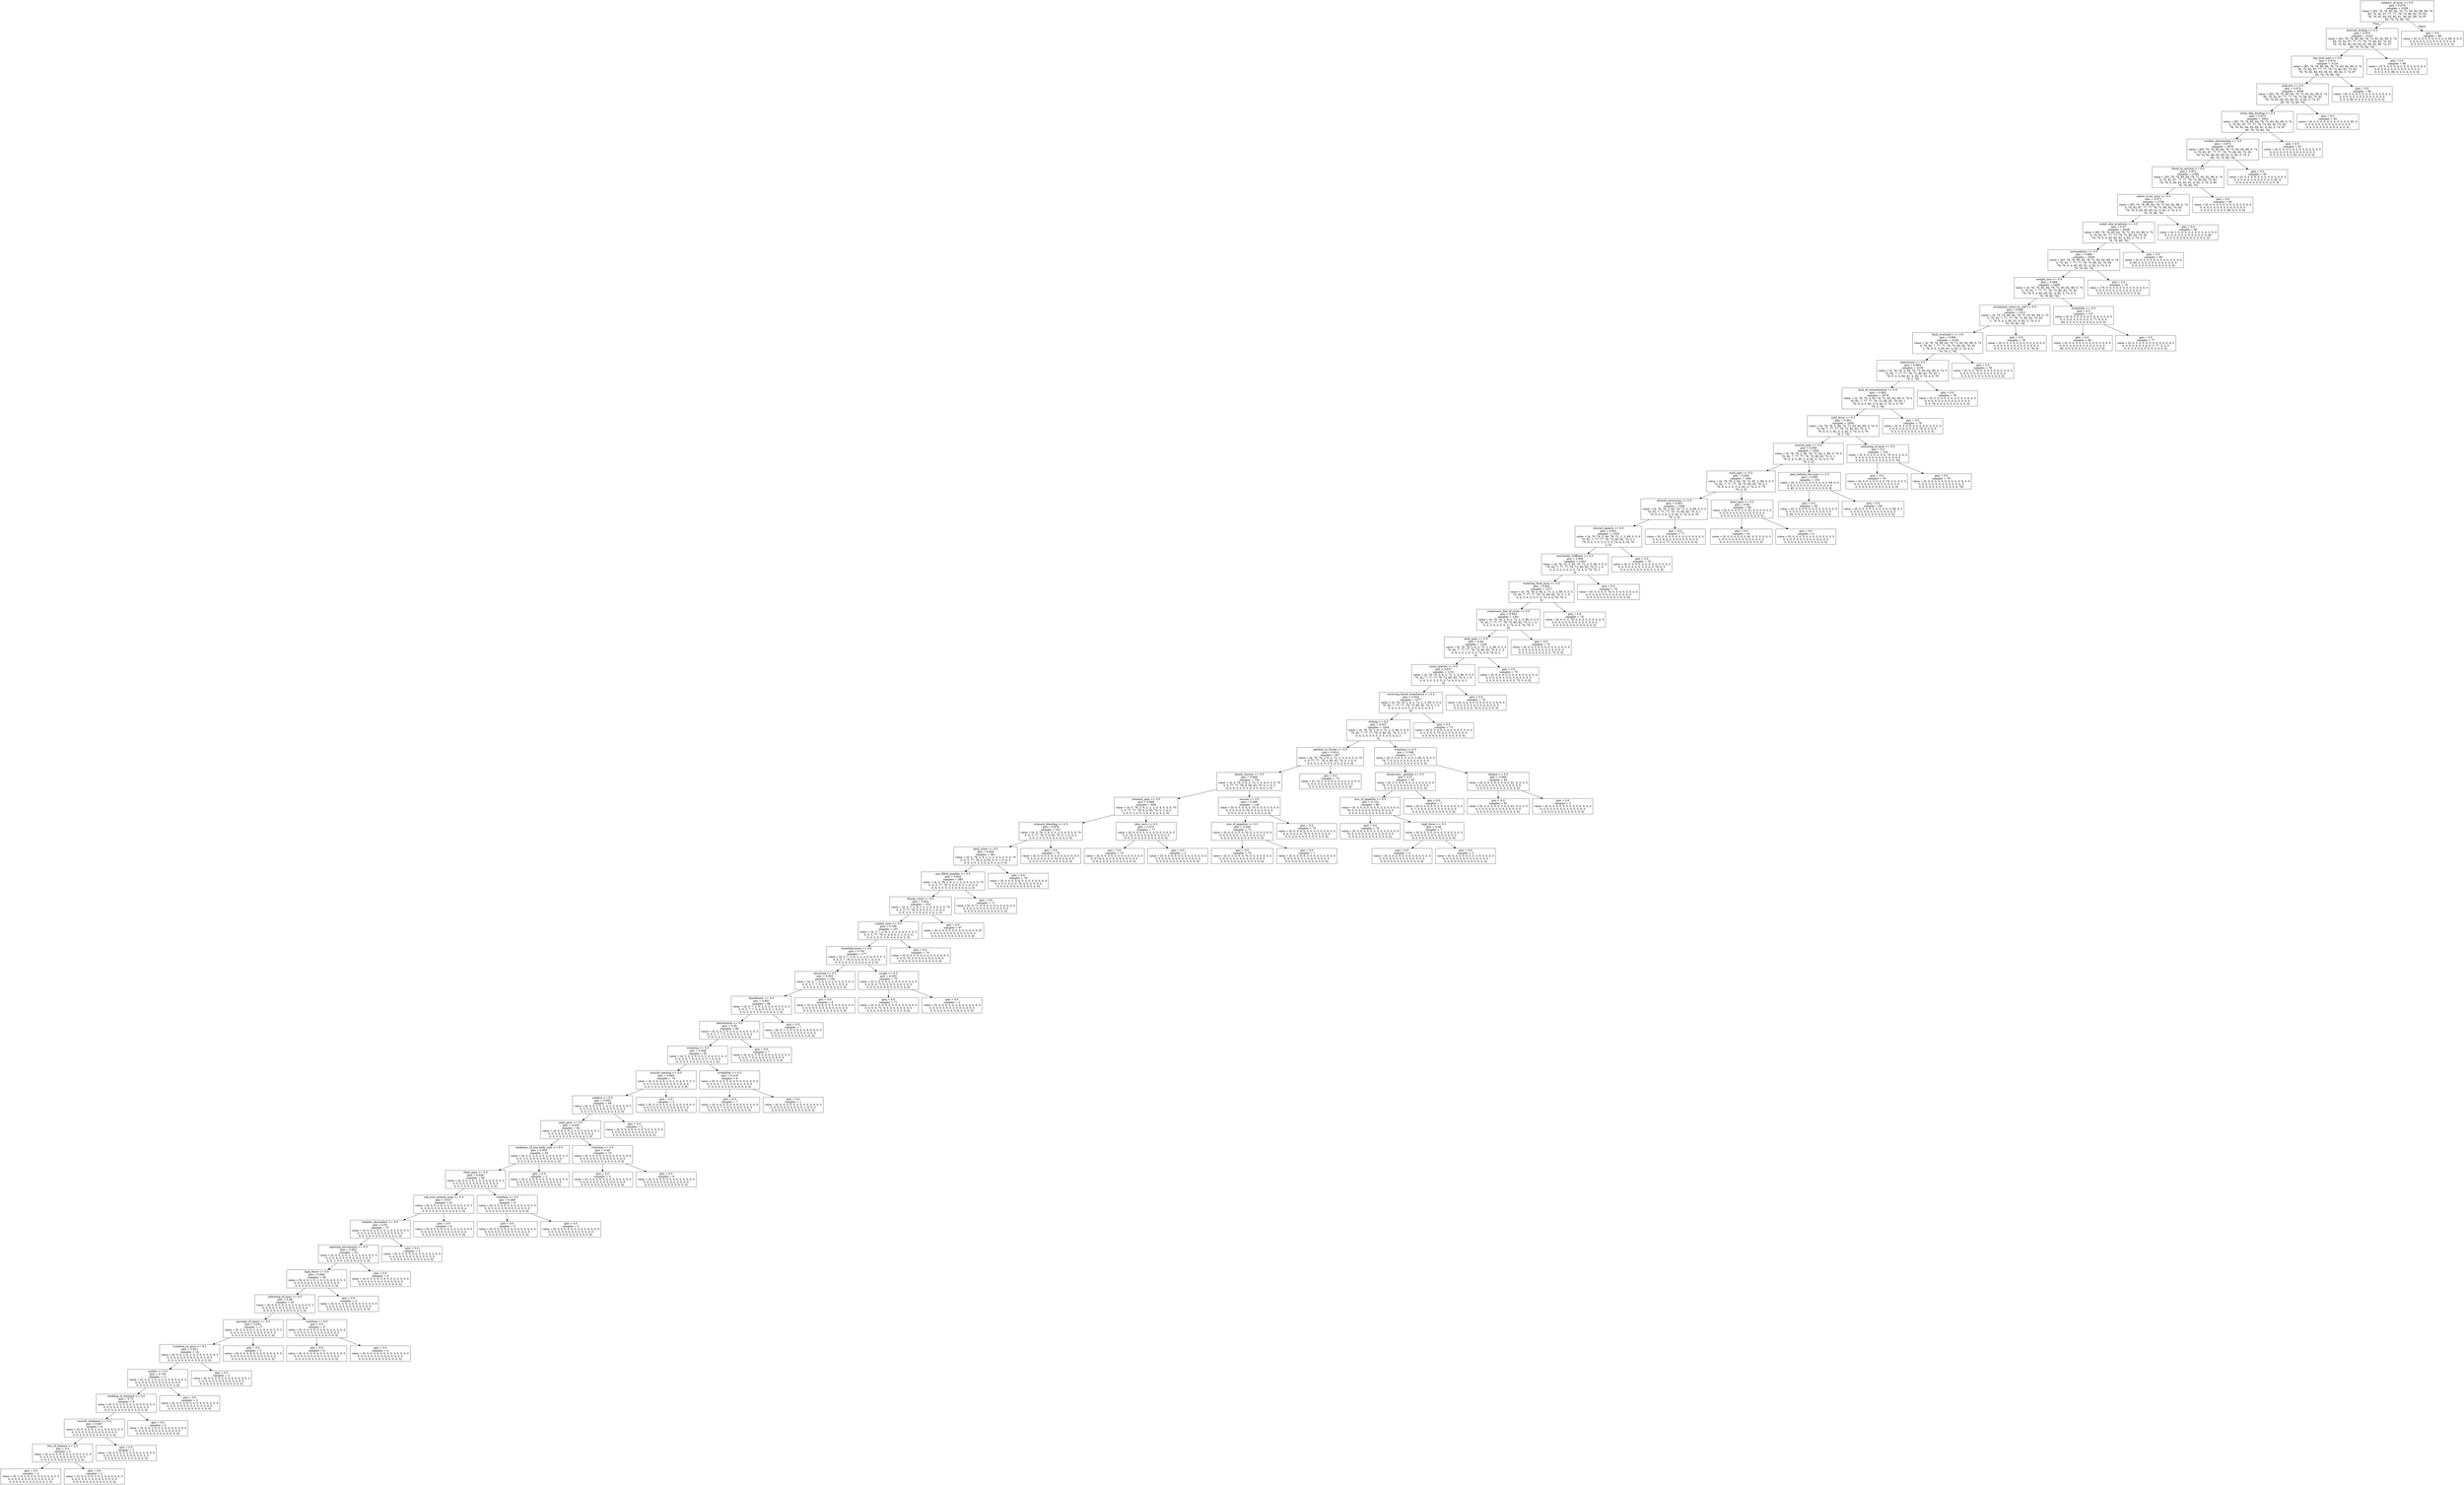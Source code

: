 digraph Tree {
node [shape=box] ;
0 [label="redness_of_eyes <= 0.5\ngini = 0.976\nsamples = 3296\nvalue = [83, 78, 78, 80, 84, 78, 72, 83, 82, 89, 86, 74\n85, 70, 82, 87, 77, 77, 78, 73, 80, 82, 70, 83\n78, 76, 82, 84, 83, 85, 81, 90, 82, 89, 74, 87\n80, 79, 79, 80, 76]"] ;
1 [label="internal_itching <= 0.5\ngini = 0.975\nsamples = 3210\nvalue = [83, 78, 78, 80, 84, 78, 72, 83, 82, 89, 0, 74\n85, 70, 82, 87, 77, 77, 78, 73, 80, 82, 70, 83\n78, 76, 82, 84, 83, 85, 81, 90, 82, 89, 74, 87\n80, 79, 79, 80, 76]"] ;
0 -> 1 [labeldistance=2.5, labelangle=45, headlabel="True"] ;
2 [label="hip_joint_pain <= 0.5\ngini = 0.974\nsamples = 3124\nvalue = [83, 78, 78, 80, 84, 78, 72, 83, 82, 89, 0, 74\n85, 70, 82, 87, 77, 77, 78, 73, 80, 82, 70, 83\n78, 76, 82, 84, 83, 85, 81, 90, 82, 3, 74, 87\n80, 79, 79, 80, 76]"] ;
1 -> 2 ;
3 [label="polyuria <= 0.5\ngini = 0.974\nsamples = 3038\nvalue = [83, 78, 78, 80, 84, 78, 72, 83, 82, 89, 0, 74\n85, 70, 82, 87, 77, 77, 78, 73, 80, 82, 70, 83\n78, 76, 82, 84, 83, 85, 81, 4, 82, 3, 74, 87\n80, 79, 79, 80, 76]"] ;
2 -> 3 ;
4 [label="silver_like_dusting <= 0.5\ngini = 0.973\nsamples = 2953\nvalue = [83, 78, 78, 80, 84, 78, 72, 83, 82, 89, 0, 74\n0, 70, 82, 87, 77, 77, 78, 73, 80, 82, 70, 83\n78, 76, 82, 84, 83, 85, 81, 4, 82, 3, 74, 87\n80, 79, 79, 80, 76]"] ;
3 -> 4 ;
5 [label="swollen_extremeties <= 0.5\ngini = 0.972\nsamples = 2870\nvalue = [83, 78, 78, 80, 84, 78, 72, 83, 82, 89, 0, 74\n0, 70, 82, 87, 77, 77, 78, 73, 80, 82, 70, 83\n78, 76, 82, 84, 83, 85, 81, 4, 82, 3, 74, 4\n80, 79, 79, 80, 76]"] ;
4 -> 5 ;
6 [label="blood_in_sputum <= 0.5\ngini = 0.972\nsamples = 2788\nvalue = [83, 78, 78, 80, 84, 78, 72, 83, 82, 89, 0, 74\n0, 70, 82, 87, 77, 77, 78, 73, 80, 82, 70, 83\n78, 76, 0, 84, 83, 85, 81, 4, 82, 3, 74, 4, 80\n79, 79, 80, 76]"] ;
5 -> 6 ;
7 [label="yellow_crust_ooze <= 0.5\ngini = 0.971\nsamples = 2708\nvalue = [83, 78, 78, 80, 84, 78, 72, 83, 82, 89, 0, 74\n0, 70, 82, 87, 77, 77, 78, 73, 80, 82, 70, 83\n78, 76, 0, 84, 83, 85, 81, 4, 82, 3, 74, 4, 0\n79, 79, 80, 76]"] ;
6 -> 7 ;
8 [label="nodal_skin_eruptions <= 0.5\ngini = 0.97\nsamples = 2628\nvalue = [83, 78, 78, 80, 84, 78, 72, 83, 82, 89, 0, 74\n0, 70, 82, 87, 77, 77, 78, 73, 80, 82, 70, 83\n78, 76, 0, 4, 83, 85, 81, 4, 82, 3, 74, 4, 0\n79, 79, 80, 76]"] ;
7 -> 8 ;
9 [label="unsteadiness <= 0.5\ngini = 0.969\nsamples = 2548\nvalue = [83, 78, 78, 80, 84, 78, 72, 83, 82, 89, 0, 74\n0, 70, 82, 7, 77, 77, 78, 73, 80, 82, 70, 83\n78, 76, 0, 4, 83, 85, 81, 4, 82, 3, 74, 4, 0\n79, 79, 80, 76]"] ;
8 -> 9 ;
10 [label="weight_loss <= 0.5\ngini = 0.968\nsamples = 2469\nvalue = [4, 78, 78, 80, 84, 78, 72, 83, 82, 89, 0, 74\n0, 70, 82, 7, 77, 77, 78, 73, 80, 82, 70, 83\n78, 76, 0, 4, 83, 85, 81, 4, 82, 3, 74, 4, 0\n79, 79, 80, 76]"] ;
9 -> 10 ;
11 [label="prominent_veins_on_calf <= 0.5\ngini = 0.966\nsamples = 2312\nvalue = [4, 78, 78, 80, 84, 78, 72, 83, 82, 89, 0, 74\n0, 70, 82, 7, 77, 77, 78, 73, 80, 82, 70, 83\n1, 76, 0, 4, 3, 85, 81, 4, 82, 3, 74, 4, 0\n79, 79, 80, 76]"] ;
10 -> 11 ;
12 [label="fluid_overload.1 <= 0.5\ngini = 0.965\nsamples = 2234\nvalue = [4, 78, 78, 80, 84, 78, 72, 83, 82, 89, 0, 74\n0, 70, 82, 7, 77, 77, 78, 73, 80, 82, 70, 83\n1, 76, 0, 4, 3, 85, 81, 4, 82, 3, 74, 4, 0\n79, 79, 2, 76]"] ;
11 -> 12 ;
13 [label="depression <= 0.5\ngini = 0.964\nsamples = 2156\nvalue = [4, 78, 78, 2, 84, 78, 72, 83, 82, 89, 0, 74, 0\n70, 82, 7, 77, 77, 78, 73, 80, 82, 70, 83, 1\n76, 0, 4, 3, 85, 81, 4, 82, 3, 74, 4, 0, 79\n79, 2, 76]"] ;
12 -> 13 ;
14 [label="lack_of_concentration <= 0.5\ngini = 0.963\nsamples = 2078\nvalue = [4, 78, 78, 2, 84, 78, 72, 83, 82, 89, 0, 74, 0\n70, 82, 7, 77, 77, 78, 73, 80, 82, 70, 83, 1\n76, 0, 4, 3, 85, 3, 4, 82, 3, 74, 4, 0, 79\n79, 2, 76]"] ;
13 -> 14 ;
15 [label="mild_fever <= 0.5\ngini = 0.961\nsamples = 2000\nvalue = [4, 78, 78, 2, 84, 78, 72, 83, 82, 89, 0, 74, 0\n70, 82, 7, 77, 77, 78, 73, 80, 82, 70, 5, 1\n76, 0, 4, 3, 85, 3, 4, 82, 3, 74, 4, 0, 79\n79, 2, 76]"] ;
14 -> 15 ;
16 [label="muscle_pain <= 0.5\ngini = 0.958\nsamples = 1845\nvalue = [4, 78, 78, 2, 84, 78, 72, 83, 3, 89, 0, 74, 0\n70, 82, 7, 77, 77, 78, 73, 80, 82, 70, 5, 1\n76, 0, 4, 3, 85, 3, 4, 82, 3, 74, 4, 0, 79\n79, 2, 0]"] ;
15 -> 16 ;
17 [label="neck_pain <= 0.5\ngini = 0.955\nsamples = 1691\nvalue = [4, 78, 78, 2, 84, 78, 72, 83, 3, 89, 0, 5, 0\n70, 82, 7, 77, 77, 78, 73, 80, 82, 70, 5, 1\n76, 0, 4, 3, 0, 3, 4, 82, 3, 74, 4, 0, 79\n79, 2, 0]"] ;
16 -> 17 ;
18 [label="altered_sensorium <= 0.5\ngini = 0.953\nsamples = 1606\nvalue = [4, 78, 78, 2, 84, 78, 72, 2, 3, 89, 0, 5, 0\n70, 82, 7, 77, 77, 78, 73, 80, 82, 70, 5, 1\n76, 0, 4, 3, 0, 3, 0, 82, 3, 74, 4, 0, 79\n79, 2, 0]"] ;
17 -> 18 ;
19 [label="slurred_speech <= 0.5\ngini = 0.951\nsamples = 1529\nvalue = [4, 78, 78, 2, 84, 78, 72, 2, 3, 89, 0, 5, 0\n70, 82, 7, 77, 77, 78, 73, 80, 82, 70, 5, 1\n76, 0, 4, 3, 0, 3, 0, 5, 3, 74, 4, 0, 79, 79\n2, 0]"] ;
18 -> 19 ;
20 [label="movement_stiffness <= 0.5\ngini = 0.948\nsamples = 1453\nvalue = [4, 78, 78, 2, 84, 78, 72, 2, 3, 89, 0, 5, 0\n70, 82, 7, 77, 77, 78, 73, 80, 82, 70, 5, 1, 0\n0, 4, 3, 0, 3, 0, 5, 3, 74, 4, 0, 79, 79, 2\n0]"] ;
19 -> 20 ;
21 [label="watering_from_eyes <= 0.5\ngini = 0.945\nsamples = 1377\nvalue = [4, 78, 78, 2, 84, 2, 72, 2, 3, 89, 0, 5, 0\n70, 82, 7, 77, 77, 78, 73, 80, 82, 70, 5, 1, 0\n0, 4, 3, 0, 3, 0, 5, 3, 74, 4, 0, 79, 79, 2\n0]"] ;
20 -> 21 ;
22 [label="continuous_feel_of_urine <= 0.5\ngini = 0.943\nsamples = 1301\nvalue = [4, 78, 78, 2, 8, 2, 72, 2, 3, 89, 0, 5, 0\n70, 82, 7, 77, 77, 78, 73, 80, 82, 70, 5, 1, 0\n0, 4, 3, 0, 3, 0, 5, 3, 74, 4, 0, 79, 79, 2\n0]"] ;
21 -> 22 ;
23 [label="belly_pain <= 0.5\ngini = 0.94\nsamples = 1226\nvalue = [4, 78, 78, 2, 8, 2, 72, 2, 3, 89, 0, 5, 0\n70, 82, 7, 77, 77, 78, 73, 80, 82, 70, 5, 1, 0\n0, 4, 3, 0, 3, 0, 5, 3, 74, 4, 0, 79, 4, 2\n0]"] ;
22 -> 23 ;
24 [label="rusty_sputum <= 0.5\ngini = 0.937\nsamples = 1151\nvalue = [4, 78, 78, 2, 8, 2, 72, 2, 3, 89, 0, 5, 0\n70, 82, 7, 77, 77, 78, 73, 80, 82, 70, 5, 1, 0\n0, 4, 3, 0, 3, 0, 5, 3, 74, 4, 0, 4, 4, 2\n0]"] ;
23 -> 24 ;
25 [label="receiving_blood_transfusion <= 0.5\ngini = 0.932\nsamples = 1077\nvalue = [4, 78, 78, 2, 8, 2, 72, 2, 3, 89, 0, 5, 0\n70, 82, 7, 77, 77, 78, 73, 80, 82, 70, 5, 1, 0\n0, 4, 3, 0, 3, 0, 5, 3, 0, 4, 0, 4, 4, 2\n0]"] ;
24 -> 25 ;
26 [label="itching <= 0.5\ngini = 0.927\nsamples = 1004\nvalue = [4, 78, 78, 2, 8, 2, 72, 2, 3, 89, 0, 5, 0\n70, 82, 7, 77, 77, 78, 0, 80, 82, 70, 5, 1, 0\n0, 4, 3, 0, 3, 0, 5, 3, 0, 4, 0, 4, 4, 2\n0]"] ;
25 -> 26 ;
27 [label="patches_in_throat <= 0.5\ngini = 0.914\nsamples = 827\nvalue = [4, 78, 78, 2, 8, 2, 72, 2, 0, 4, 0, 5, 0, 70\n3, 0, 77, 77, 78, 0, 80, 82, 70, 5, 1, 0, 0\n4, 0, 0, 3, 0, 5, 3, 0, 4, 0, 4, 4, 2, 0]"] ;
26 -> 27 ;
28 [label="family_history <= 0.5\ngini = 0.908\nsamples = 754\nvalue = [4, 5, 78, 2, 8, 2, 72, 2, 0, 4, 0, 5, 0, 70\n3, 0, 77, 77, 78, 0, 80, 82, 70, 5, 1, 0, 0\n4, 0, 0, 3, 0, 5, 3, 0, 4, 0, 4, 4, 2, 0]"] ;
27 -> 28 ;
29 [label="stomach_pain <= 0.5\ngini = 0.889\nsamples = 608\nvalue = [4, 5, 78, 2, 8, 2, 2, 2, 0, 4, 0, 5, 0, 70\n3, 0, 77, 77, 78, 0, 4, 82, 70, 5, 1, 0, 0\n4, 0, 0, 3, 0, 5, 3, 0, 4, 0, 4, 4, 2, 0]"] ;
28 -> 29 ;
30 [label="stomach_bleeding <= 0.5\ngini = 0.876\nsamples = 531\nvalue = [4, 5, 78, 2, 8, 2, 2, 2, 0, 4, 0, 5, 0, 70\n0, 0, 3, 77, 78, 0, 4, 82, 70, 5, 1, 0, 0, 4\n0, 0, 3, 0, 5, 3, 0, 4, 0, 4, 4, 2, 0]"] ;
29 -> 30 ;
31 [label="dark_urine <= 0.5\ngini = 0.859\nsamples = 461\nvalue = [4, 5, 78, 2, 8, 2, 2, 2, 0, 4, 0, 5, 0, 70\n0, 0, 3, 77, 78, 0, 4, 82, 0, 5, 1, 0, 0, 4\n0, 0, 3, 0, 5, 3, 0, 4, 0, 4, 4, 2, 0]"] ;
30 -> 31 ;
32 [label="pus_filled_pimples <= 0.5\ngini = 0.842\nsamples = 385\nvalue = [4, 5, 78, 2, 8, 2, 2, 2, 0, 4, 0, 5, 0, 70\n0, 0, 3, 77, 78, 0, 4, 6, 0, 5, 1, 0, 0, 4\n0, 0, 3, 0, 5, 3, 0, 4, 0, 4, 4, 2, 0]"] ;
31 -> 32 ;
33 [label="bloody_stool <= 0.5\ngini = 0.824\nsamples = 314\nvalue = [4, 5, 7, 2, 8, 2, 2, 2, 0, 4, 0, 5, 0, 70\n0, 0, 3, 77, 78, 0, 4, 6, 0, 5, 1, 0, 0, 4\n0, 0, 3, 0, 5, 3, 0, 4, 0, 4, 4, 2, 0]"] ;
32 -> 33 ;
34 [label="sunken_eyes <= 0.5\ngini = 0.796\nsamples = 247\nvalue = [4, 5, 7, 2, 8, 2, 2, 2, 0, 4, 0, 5, 0, 3\n0, 0, 3, 77, 78, 0, 4, 6, 0, 5, 1, 0, 0, 4\n0, 0, 3, 0, 5, 3, 0, 4, 0, 4, 4, 2, 0]"] ;
33 -> 34 ;
35 [label="breathlessness <= 0.5\ngini = 0.791\nsamples = 177\nvalue = [4, 5, 7, 2, 8, 2, 2, 2, 0, 4, 0, 5, 0, 3\n0, 0, 3, 7, 78, 0, 4, 6, 0, 5, 1, 0, 0, 4\n0, 0, 3, 0, 5, 3, 0, 4, 0, 4, 4, 2, 0]"] ;
34 -> 35 ;
36 [label="shivering <= 0.5\ngini = 0.953\nsamples = 104\nvalue = [4, 5, 7, 2, 8, 2, 0, 2, 0, 4, 0, 5, 0, 3\n0, 0, 3, 7, 7, 0, 4, 6, 0, 5, 1, 0, 0, 4\n0, 0, 3, 0, 5, 3, 0, 4, 0, 4, 4, 2, 0]"] ;
35 -> 36 ;
37 [label="blackheads <= 0.5\ngini = 0.951\nsamples = 96\nvalue = [4, 5, 7, 2, 0, 2, 0, 2, 0, 4, 0, 5, 0, 3\n0, 0, 3, 7, 7, 0, 4, 6, 0, 5, 1, 0, 0, 4\n0, 0, 3, 0, 5, 3, 0, 4, 0, 4, 4, 2, 0]"] ;
36 -> 37 ;
38 [label="dehydration <= 0.5\ngini = 0.95\nsamples = 89\nvalue = [4, 5, 0, 2, 0, 2, 0, 2, 0, 4, 0, 5, 0, 3\n0, 0, 3, 7, 7, 0, 4, 6, 0, 5, 1, 0, 0, 4\n0, 0, 3, 0, 5, 3, 0, 4, 0, 4, 4, 2, 0]"] ;
37 -> 38 ;
39 [label="sweating <= 0.5\ngini = 0.948\nsamples = 82\nvalue = [4, 5, 0, 2, 0, 2, 0, 2, 0, 4, 0, 5, 0, 3\n0, 0, 3, 0, 7, 0, 4, 6, 0, 5, 1, 0, 0, 4\n0, 0, 3, 0, 5, 3, 0, 4, 0, 4, 4, 2, 0]"] ;
38 -> 39 ;
40 [label="muscle_wasting <= 0.5\ngini = 0.945\nsamples = 74\nvalue = [4, 5, 0, 2, 0, 2, 0, 2, 0, 4, 0, 5, 0, 3\n0, 0, 3, 0, 0, 0, 4, 6, 0, 5, 0, 0, 0, 4\n0, 0, 3, 0, 5, 3, 0, 4, 0, 4, 4, 2, 0]"] ;
39 -> 40 ;
41 [label="malaise <= 0.5\ngini = 0.942\nsamples = 69\nvalue = [4, 0, 0, 2, 0, 2, 0, 2, 0, 4, 0, 5, 0, 3\n0, 0, 3, 0, 0, 0, 4, 6, 0, 5, 0, 0, 0, 4\n0, 0, 3, 0, 5, 3, 0, 4, 0, 4, 4, 2, 0]"] ;
40 -> 41 ;
42 [label="joint_pain <= 0.5\ngini = 0.939\nsamples = 64\nvalue = [4, 0, 0, 2, 0, 2, 0, 2, 0, 4, 0, 0, 0, 3\n0, 0, 3, 0, 0, 0, 4, 6, 0, 5, 0, 0, 0, 4\n0, 0, 3, 0, 5, 3, 0, 4, 0, 4, 4, 2, 0]"] ;
41 -> 42 ;
43 [label="weakness_of_one_body_side <= 0.5\ngini = 0.932\nsamples = 54\nvalue = [4, 0, 0, 2, 0, 2, 0, 2, 0, 4, 0, 0, 0, 3\n0, 0, 3, 0, 0, 0, 4, 0, 0, 5, 0, 0, 0, 4\n0, 0, 3, 0, 5, 3, 0, 0, 0, 4, 4, 2, 0]"] ;
42 -> 43 ;
44 [label="chest_pain <= 0.5\ngini = 0.928\nsamples = 49\nvalue = [4, 0, 0, 2, 0, 2, 0, 2, 0, 4, 0, 0, 0, 3\n0, 0, 3, 0, 0, 0, 4, 0, 0, 5, 0, 0, 0, 4\n0, 0, 3, 0, 0, 3, 0, 0, 0, 4, 4, 2, 0]"] ;
43 -> 44 ;
45 [label="red_sore_around_nose <= 0.5\ngini = 0.917\nsamples = 41\nvalue = [4, 0, 0, 2, 0, 2, 0, 2, 0, 4, 0, 0, 0, 3\n0, 0, 0, 0, 0, 0, 4, 0, 0, 0, 0, 0, 0, 4\n0, 0, 3, 0, 0, 3, 0, 0, 0, 4, 4, 2, 0]"] ;
44 -> 45 ;
46 [label="bladder_discomfort <= 0.5\ngini = 0.91\nsamples = 37\nvalue = [4, 0, 0, 2, 0, 2, 0, 2, 0, 4, 0, 0, 0, 3\n0, 0, 0, 0, 0, 0, 4, 0, 0, 0, 0, 0, 0, 0\n0, 0, 3, 0, 0, 3, 0, 0, 0, 4, 4, 2, 0]"] ;
45 -> 46 ;
47 [label="spinning_movements <= 0.5\ngini = 0.902\nsamples = 33\nvalue = [4, 0, 0, 2, 0, 2, 0, 2, 0, 4, 0, 0, 0, 3\n0, 0, 0, 0, 0, 0, 4, 0, 0, 0, 0, 0, 0, 0\n0, 0, 3, 0, 0, 3, 0, 0, 0, 4, 0, 2, 0]"] ;
46 -> 47 ;
48 [label="high_fever <= 0.5\ngini = 0.892\nsamples = 29\nvalue = [0, 0, 0, 2, 0, 2, 0, 2, 0, 4, 0, 0, 0, 3\n0, 0, 0, 0, 0, 0, 4, 0, 0, 0, 0, 0, 0, 0\n0, 0, 3, 0, 0, 3, 0, 0, 0, 4, 0, 2, 0]"] ;
47 -> 48 ;
49 [label="yellowing_of_eyes <= 0.5\ngini = 0.88\nsamples = 25\nvalue = [0, 0, 0, 2, 0, 2, 0, 2, 0, 4, 0, 0, 0, 3\n0, 0, 0, 0, 0, 0, 4, 0, 0, 0, 0, 0, 0, 0\n0, 0, 3, 0, 0, 3, 0, 0, 0, 0, 0, 2, 0]"] ;
48 -> 49 ;
50 [label="passage_of_gases <= 0.5\ngini = 0.851\nsamples = 17\nvalue = [0, 0, 0, 2, 0, 2, 0, 2, 0, 0, 0, 0, 0, 3\n0, 0, 0, 0, 0, 0, 0, 0, 0, 0, 0, 0, 0, 0\n0, 0, 3, 0, 0, 3, 0, 0, 0, 0, 0, 2, 0]"] ;
49 -> 50 ;
51 [label="irritation_in_anus <= 0.5\ngini = 0.827\nsamples = 14\nvalue = [0, 0, 0, 2, 0, 2, 0, 2, 0, 0, 0, 0, 0, 3\n0, 0, 0, 0, 0, 0, 0, 0, 0, 0, 0, 0, 0, 0\n0, 0, 3, 0, 0, 0, 0, 0, 0, 0, 0, 2, 0]"] ;
50 -> 51 ;
52 [label="acidity <= 0.5\ngini = 0.793\nsamples = 11\nvalue = [0, 0, 0, 2, 0, 2, 0, 2, 0, 0, 0, 0, 0, 0\n0, 0, 0, 0, 0, 0, 0, 0, 0, 0, 0, 0, 0, 0\n0, 0, 3, 0, 0, 0, 0, 0, 0, 0, 0, 2, 0]"] ;
51 -> 52 ;
53 [label="swelling_of_stomach <= 0.5\ngini = 0.75\nsamples = 8\nvalue = [0, 0, 0, 2, 0, 2, 0, 2, 0, 0, 0, 0, 0, 0\n0, 0, 0, 0, 0, 0, 0, 0, 0, 0, 0, 0, 0, 0\n0, 0, 0, 0, 0, 0, 0, 0, 0, 0, 0, 2, 0]"] ;
52 -> 53 ;
54 [label="muscle_weakness <= 0.5\ngini = 0.667\nsamples = 6\nvalue = [0, 0, 0, 0, 0, 2, 0, 2, 0, 0, 0, 0, 0, 0\n0, 0, 0, 0, 0, 0, 0, 0, 0, 0, 0, 0, 0, 0\n0, 0, 0, 0, 0, 0, 0, 0, 0, 0, 0, 2, 0]"] ;
53 -> 54 ;
55 [label="loss_of_balance <= 0.5\ngini = 0.5\nsamples = 4\nvalue = [0, 0, 0, 0, 0, 0, 0, 2, 0, 0, 0, 0, 0, 0\n0, 0, 0, 0, 0, 0, 0, 0, 0, 0, 0, 0, 0, 0\n0, 0, 0, 0, 0, 0, 0, 0, 0, 0, 0, 2, 0]"] ;
54 -> 55 ;
56 [label="gini = 0.0\nsamples = 2\nvalue = [0, 0, 0, 0, 0, 0, 0, 0, 0, 0, 0, 0, 0, 0\n0, 0, 0, 0, 0, 0, 0, 0, 0, 0, 0, 0, 0, 0\n0, 0, 0, 0, 0, 0, 0, 0, 0, 0, 0, 2, 0]"] ;
55 -> 56 ;
57 [label="gini = 0.0\nsamples = 2\nvalue = [0, 0, 0, 0, 0, 0, 0, 2, 0, 0, 0, 0, 0, 0\n0, 0, 0, 0, 0, 0, 0, 0, 0, 0, 0, 0, 0, 0\n0, 0, 0, 0, 0, 0, 0, 0, 0, 0, 0, 0, 0]"] ;
55 -> 57 ;
58 [label="gini = 0.0\nsamples = 2\nvalue = [0, 0, 0, 0, 0, 2, 0, 0, 0, 0, 0, 0, 0, 0\n0, 0, 0, 0, 0, 0, 0, 0, 0, 0, 0, 0, 0, 0\n0, 0, 0, 0, 0, 0, 0, 0, 0, 0, 0, 0, 0]"] ;
54 -> 58 ;
59 [label="gini = 0.0\nsamples = 2\nvalue = [0, 0, 0, 2, 0, 0, 0, 0, 0, 0, 0, 0, 0, 0\n0, 0, 0, 0, 0, 0, 0, 0, 0, 0, 0, 0, 0, 0\n0, 0, 0, 0, 0, 0, 0, 0, 0, 0, 0, 0, 0]"] ;
53 -> 59 ;
60 [label="gini = 0.0\nsamples = 3\nvalue = [0, 0, 0, 0, 0, 0, 0, 0, 0, 0, 0, 0, 0, 0\n0, 0, 0, 0, 0, 0, 0, 0, 0, 0, 0, 0, 0, 0\n0, 0, 3, 0, 0, 0, 0, 0, 0, 0, 0, 0, 0]"] ;
52 -> 60 ;
61 [label="gini = 0.0\nsamples = 3\nvalue = [0, 0, 0, 0, 0, 0, 0, 0, 0, 0, 0, 0, 0, 3\n0, 0, 0, 0, 0, 0, 0, 0, 0, 0, 0, 0, 0, 0\n0, 0, 0, 0, 0, 0, 0, 0, 0, 0, 0, 0, 0]"] ;
51 -> 61 ;
62 [label="gini = 0.0\nsamples = 3\nvalue = [0, 0, 0, 0, 0, 0, 0, 0, 0, 0, 0, 0, 0, 0\n0, 0, 0, 0, 0, 0, 0, 0, 0, 0, 0, 0, 0, 0\n0, 0, 0, 0, 0, 3, 0, 0, 0, 0, 0, 0, 0]"] ;
50 -> 62 ;
63 [label="vomiting <= 0.5\ngini = 0.5\nsamples = 8\nvalue = [0, 0, 0, 0, 0, 0, 0, 0, 0, 4, 0, 0, 0, 0\n0, 0, 0, 0, 0, 0, 4, 0, 0, 0, 0, 0, 0, 0\n0, 0, 0, 0, 0, 0, 0, 0, 0, 0, 0, 0, 0]"] ;
49 -> 63 ;
64 [label="gini = 0.0\nsamples = 4\nvalue = [0, 0, 0, 0, 0, 0, 0, 0, 0, 0, 0, 0, 0, 0\n0, 0, 0, 0, 0, 0, 4, 0, 0, 0, 0, 0, 0, 0\n0, 0, 0, 0, 0, 0, 0, 0, 0, 0, 0, 0, 0]"] ;
63 -> 64 ;
65 [label="gini = 0.0\nsamples = 4\nvalue = [0, 0, 0, 0, 0, 0, 0, 0, 0, 4, 0, 0, 0, 0\n0, 0, 0, 0, 0, 0, 0, 0, 0, 0, 0, 0, 0, 0\n0, 0, 0, 0, 0, 0, 0, 0, 0, 0, 0, 0, 0]"] ;
63 -> 65 ;
66 [label="gini = 0.0\nsamples = 4\nvalue = [0, 0, 0, 0, 0, 0, 0, 0, 0, 0, 0, 0, 0, 0\n0, 0, 0, 0, 0, 0, 0, 0, 0, 0, 0, 0, 0, 0\n0, 0, 0, 0, 0, 0, 0, 0, 0, 4, 0, 0, 0]"] ;
48 -> 66 ;
67 [label="gini = 0.0\nsamples = 4\nvalue = [4, 0, 0, 0, 0, 0, 0, 0, 0, 0, 0, 0, 0, 0\n0, 0, 0, 0, 0, 0, 0, 0, 0, 0, 0, 0, 0, 0\n0, 0, 0, 0, 0, 0, 0, 0, 0, 0, 0, 0, 0]"] ;
47 -> 67 ;
68 [label="gini = 0.0\nsamples = 4\nvalue = [0, 0, 0, 0, 0, 0, 0, 0, 0, 0, 0, 0, 0, 0\n0, 0, 0, 0, 0, 0, 0, 0, 0, 0, 0, 0, 0, 0\n0, 0, 0, 0, 0, 0, 0, 0, 0, 0, 4, 0, 0]"] ;
46 -> 68 ;
69 [label="gini = 0.0\nsamples = 4\nvalue = [0, 0, 0, 0, 0, 0, 0, 0, 0, 0, 0, 0, 0, 0\n0, 0, 0, 0, 0, 0, 0, 0, 0, 0, 0, 0, 0, 4\n0, 0, 0, 0, 0, 0, 0, 0, 0, 0, 0, 0, 0]"] ;
45 -> 69 ;
70 [label="vomiting <= 0.5\ngini = 0.469\nsamples = 8\nvalue = [0, 0, 0, 0, 0, 0, 0, 0, 0, 0, 0, 0, 0, 0\n0, 0, 3, 0, 0, 0, 0, 0, 0, 5, 0, 0, 0, 0\n0, 0, 0, 0, 0, 0, 0, 0, 0, 0, 0, 0, 0]"] ;
44 -> 70 ;
71 [label="gini = 0.0\nsamples = 5\nvalue = [0, 0, 0, 0, 0, 0, 0, 0, 0, 0, 0, 0, 0, 0\n0, 0, 0, 0, 0, 0, 0, 0, 0, 5, 0, 0, 0, 0\n0, 0, 0, 0, 0, 0, 0, 0, 0, 0, 0, 0, 0]"] ;
70 -> 71 ;
72 [label="gini = 0.0\nsamples = 3\nvalue = [0, 0, 0, 0, 0, 0, 0, 0, 0, 0, 0, 0, 0, 0\n0, 0, 3, 0, 0, 0, 0, 0, 0, 0, 0, 0, 0, 0\n0, 0, 0, 0, 0, 0, 0, 0, 0, 0, 0, 0, 0]"] ;
70 -> 72 ;
73 [label="gini = 0.0\nsamples = 5\nvalue = [0, 0, 0, 0, 0, 0, 0, 0, 0, 0, 0, 0, 0, 0\n0, 0, 0, 0, 0, 0, 0, 0, 0, 0, 0, 0, 0, 0\n0, 0, 0, 0, 5, 0, 0, 0, 0, 0, 0, 0, 0]"] ;
43 -> 73 ;
74 [label="vomiting <= 0.5\ngini = 0.48\nsamples = 10\nvalue = [0, 0, 0, 0, 0, 0, 0, 0, 0, 0, 0, 0, 0, 0\n0, 0, 0, 0, 0, 0, 0, 6, 0, 0, 0, 0, 0, 0\n0, 0, 0, 0, 0, 0, 0, 4, 0, 0, 0, 0, 0]"] ;
42 -> 74 ;
75 [label="gini = 0.0\nsamples = 4\nvalue = [0, 0, 0, 0, 0, 0, 0, 0, 0, 0, 0, 0, 0, 0\n0, 0, 0, 0, 0, 0, 0, 0, 0, 0, 0, 0, 0, 0\n0, 0, 0, 0, 0, 0, 0, 4, 0, 0, 0, 0, 0]"] ;
74 -> 75 ;
76 [label="gini = 0.0\nsamples = 6\nvalue = [0, 0, 0, 0, 0, 0, 0, 0, 0, 0, 0, 0, 0, 0\n0, 0, 0, 0, 0, 0, 0, 6, 0, 0, 0, 0, 0, 0\n0, 0, 0, 0, 0, 0, 0, 0, 0, 0, 0, 0, 0]"] ;
74 -> 76 ;
77 [label="gini = 0.0\nsamples = 5\nvalue = [0, 0, 0, 0, 0, 0, 0, 0, 0, 0, 0, 5, 0, 0\n0, 0, 0, 0, 0, 0, 0, 0, 0, 0, 0, 0, 0, 0\n0, 0, 0, 0, 0, 0, 0, 0, 0, 0, 0, 0, 0]"] ;
41 -> 77 ;
78 [label="gini = 0.0\nsamples = 5\nvalue = [0, 5, 0, 0, 0, 0, 0, 0, 0, 0, 0, 0, 0, 0\n0, 0, 0, 0, 0, 0, 0, 0, 0, 0, 0, 0, 0, 0\n0, 0, 0, 0, 0, 0, 0, 0, 0, 0, 0, 0, 0]"] ;
40 -> 78 ;
79 [label="irritability <= 0.5\ngini = 0.219\nsamples = 8\nvalue = [0, 0, 0, 0, 0, 0, 0, 0, 0, 0, 0, 0, 0, 0\n0, 0, 0, 0, 7, 0, 0, 0, 0, 0, 1, 0, 0, 0\n0, 0, 0, 0, 0, 0, 0, 0, 0, 0, 0, 0, 0]"] ;
39 -> 79 ;
80 [label="gini = 0.0\nsamples = 7\nvalue = [0, 0, 0, 0, 0, 0, 0, 0, 0, 0, 0, 0, 0, 0\n0, 0, 0, 0, 7, 0, 0, 0, 0, 0, 0, 0, 0, 0\n0, 0, 0, 0, 0, 0, 0, 0, 0, 0, 0, 0, 0]"] ;
79 -> 80 ;
81 [label="gini = 0.0\nsamples = 1\nvalue = [0, 0, 0, 0, 0, 0, 0, 0, 0, 0, 0, 0, 0, 0\n0, 0, 0, 0, 0, 0, 0, 0, 0, 0, 1, 0, 0, 0\n0, 0, 0, 0, 0, 0, 0, 0, 0, 0, 0, 0, 0]"] ;
79 -> 81 ;
82 [label="gini = 0.0\nsamples = 7\nvalue = [0, 0, 0, 0, 0, 0, 0, 0, 0, 0, 0, 0, 0, 0\n0, 0, 0, 7, 0, 0, 0, 0, 0, 0, 0, 0, 0, 0\n0, 0, 0, 0, 0, 0, 0, 0, 0, 0, 0, 0, 0]"] ;
38 -> 82 ;
83 [label="gini = 0.0\nsamples = 7\nvalue = [0, 0, 7, 0, 0, 0, 0, 0, 0, 0, 0, 0, 0, 0\n0, 0, 0, 0, 0, 0, 0, 0, 0, 0, 0, 0, 0, 0\n0, 0, 0, 0, 0, 0, 0, 0, 0, 0, 0, 0, 0]"] ;
37 -> 83 ;
84 [label="gini = 0.0\nsamples = 8\nvalue = [0, 0, 0, 0, 8, 0, 0, 0, 0, 0, 0, 0, 0, 0\n0, 0, 0, 0, 0, 0, 0, 0, 0, 0, 0, 0, 0, 0\n0, 0, 0, 0, 0, 0, 0, 0, 0, 0, 0, 0, 0]"] ;
36 -> 84 ;
85 [label="cough <= 0.5\ngini = 0.053\nsamples = 73\nvalue = [0, 0, 0, 0, 0, 0, 2, 0, 0, 0, 0, 0, 0, 0\n0, 0, 0, 0, 71, 0, 0, 0, 0, 0, 0, 0, 0, 0\n0, 0, 0, 0, 0, 0, 0, 0, 0, 0, 0, 0, 0]"] ;
35 -> 85 ;
86 [label="gini = 0.0\nsamples = 71\nvalue = [0, 0, 0, 0, 0, 0, 0, 0, 0, 0, 0, 0, 0, 0\n0, 0, 0, 0, 71, 0, 0, 0, 0, 0, 0, 0, 0, 0\n0, 0, 0, 0, 0, 0, 0, 0, 0, 0, 0, 0, 0]"] ;
85 -> 86 ;
87 [label="gini = 0.0\nsamples = 2\nvalue = [0, 0, 0, 0, 0, 0, 2, 0, 0, 0, 0, 0, 0, 0\n0, 0, 0, 0, 0, 0, 0, 0, 0, 0, 0, 0, 0, 0\n0, 0, 0, 0, 0, 0, 0, 0, 0, 0, 0, 0, 0]"] ;
85 -> 87 ;
88 [label="gini = 0.0\nsamples = 70\nvalue = [0, 0, 0, 0, 0, 0, 0, 0, 0, 0, 0, 0, 0, 0\n0, 0, 0, 70, 0, 0, 0, 0, 0, 0, 0, 0, 0, 0\n0, 0, 0, 0, 0, 0, 0, 0, 0, 0, 0, 0, 0]"] ;
34 -> 88 ;
89 [label="gini = 0.0\nsamples = 67\nvalue = [0, 0, 0, 0, 0, 0, 0, 0, 0, 0, 0, 0, 0, 67\n0, 0, 0, 0, 0, 0, 0, 0, 0, 0, 0, 0, 0, 0\n0, 0, 0, 0, 0, 0, 0, 0, 0, 0, 0, 0, 0]"] ;
33 -> 89 ;
90 [label="gini = 0.0\nsamples = 71\nvalue = [0, 0, 71, 0, 0, 0, 0, 0, 0, 0, 0, 0, 0, 0\n0, 0, 0, 0, 0, 0, 0, 0, 0, 0, 0, 0, 0, 0\n0, 0, 0, 0, 0, 0, 0, 0, 0, 0, 0, 0, 0]"] ;
32 -> 90 ;
91 [label="gini = 0.0\nsamples = 76\nvalue = [0, 0, 0, 0, 0, 0, 0, 0, 0, 0, 0, 0, 0, 0\n0, 0, 0, 0, 0, 0, 0, 76, 0, 0, 0, 0, 0, 0\n0, 0, 0, 0, 0, 0, 0, 0, 0, 0, 0, 0, 0]"] ;
31 -> 91 ;
92 [label="gini = 0.0\nsamples = 70\nvalue = [0, 0, 0, 0, 0, 0, 0, 0, 0, 0, 0, 0, 0, 0\n0, 0, 0, 0, 0, 0, 0, 0, 70, 0, 0, 0, 0, 0\n0, 0, 0, 0, 0, 0, 0, 0, 0, 0, 0, 0, 0]"] ;
30 -> 92 ;
93 [label="skin_rash <= 0.5\ngini = 0.075\nsamples = 77\nvalue = [0, 0, 0, 0, 0, 0, 0, 0, 0, 0, 0, 0, 0, 0\n3, 0, 74, 0, 0, 0, 0, 0, 0, 0, 0, 0, 0, 0\n0, 0, 0, 0, 0, 0, 0, 0, 0, 0, 0, 0, 0]"] ;
29 -> 93 ;
94 [label="gini = 0.0\nsamples = 74\nvalue = [0, 0, 0, 0, 0, 0, 0, 0, 0, 0, 0, 0, 0, 0\n0, 0, 74, 0, 0, 0, 0, 0, 0, 0, 0, 0, 0, 0\n0, 0, 0, 0, 0, 0, 0, 0, 0, 0, 0, 0, 0]"] ;
93 -> 94 ;
95 [label="gini = 0.0\nsamples = 3\nvalue = [0, 0, 0, 0, 0, 0, 0, 0, 0, 0, 0, 0, 0, 0\n3, 0, 0, 0, 0, 0, 0, 0, 0, 0, 0, 0, 0, 0\n0, 0, 0, 0, 0, 0, 0, 0, 0, 0, 0, 0, 0]"] ;
93 -> 95 ;
96 [label="nausea <= 0.5\ngini = 0.499\nsamples = 146\nvalue = [0, 0, 0, 0, 0, 0, 70, 0, 0, 0, 0, 0, 0, 0\n0, 0, 0, 0, 0, 0, 76, 0, 0, 0, 0, 0, 0, 0\n0, 0, 0, 0, 0, 0, 0, 0, 0, 0, 0, 0, 0]"] ;
28 -> 96 ;
97 [label="loss_of_appetite <= 0.5\ngini = 0.028\nsamples = 71\nvalue = [0, 0, 0, 0, 0, 0, 70, 0, 0, 0, 0, 0, 0, 0\n0, 0, 0, 0, 0, 0, 1, 0, 0, 0, 0, 0, 0, 0\n0, 0, 0, 0, 0, 0, 0, 0, 0, 0, 0, 0, 0]"] ;
96 -> 97 ;
98 [label="gini = 0.0\nsamples = 70\nvalue = [0, 0, 0, 0, 0, 0, 70, 0, 0, 0, 0, 0, 0, 0\n0, 0, 0, 0, 0, 0, 0, 0, 0, 0, 0, 0, 0, 0\n0, 0, 0, 0, 0, 0, 0, 0, 0, 0, 0, 0, 0]"] ;
97 -> 98 ;
99 [label="gini = 0.0\nsamples = 1\nvalue = [0, 0, 0, 0, 0, 0, 0, 0, 0, 0, 0, 0, 0, 0\n0, 0, 0, 0, 0, 0, 1, 0, 0, 0, 0, 0, 0, 0\n0, 0, 0, 0, 0, 0, 0, 0, 0, 0, 0, 0, 0]"] ;
97 -> 99 ;
100 [label="gini = 0.0\nsamples = 75\nvalue = [0, 0, 0, 0, 0, 0, 0, 0, 0, 0, 0, 0, 0, 0\n0, 0, 0, 0, 0, 0, 75, 0, 0, 0, 0, 0, 0, 0\n0, 0, 0, 0, 0, 0, 0, 0, 0, 0, 0, 0, 0]"] ;
96 -> 100 ;
101 [label="gini = 0.0\nsamples = 73\nvalue = [0, 73, 0, 0, 0, 0, 0, 0, 0, 0, 0, 0, 0, 0\n0, 0, 0, 0, 0, 0, 0, 0, 0, 0, 0, 0, 0, 0\n0, 0, 0, 0, 0, 0, 0, 0, 0, 0, 0, 0, 0]"] ;
27 -> 101 ;
102 [label="vomiting <= 0.5\ngini = 0.568\nsamples = 177\nvalue = [0, 0, 0, 0, 0, 0, 0, 0, 3, 85, 0, 0, 0, 0\n79, 7, 0, 0, 0, 0, 0, 0, 0, 0, 0, 0, 0, 0\n3, 0, 0, 0, 0, 0, 0, 0, 0, 0, 0, 0, 0]"] ;
26 -> 102 ;
103 [label="dischromic _patches <= 0.5\ngini = 0.27\nsamples = 93\nvalue = [0, 0, 0, 0, 0, 0, 0, 0, 3, 4, 0, 0, 0, 0\n79, 7, 0, 0, 0, 0, 0, 0, 0, 0, 0, 0, 0, 0\n0, 0, 0, 0, 0, 0, 0, 0, 0, 0, 0, 0, 0]"] ;
102 -> 103 ;
104 [label="loss_of_appetite <= 0.5\ngini = 0.153\nsamples = 86\nvalue = [0, 0, 0, 0, 0, 0, 0, 0, 3, 4, 0, 0, 0, 0\n79, 0, 0, 0, 0, 0, 0, 0, 0, 0, 0, 0, 0, 0\n0, 0, 0, 0, 0, 0, 0, 0, 0, 0, 0, 0, 0]"] ;
103 -> 104 ;
105 [label="gini = 0.0\nsamples = 79\nvalue = [0, 0, 0, 0, 0, 0, 0, 0, 0, 0, 0, 0, 0, 0\n79, 0, 0, 0, 0, 0, 0, 0, 0, 0, 0, 0, 0, 0\n0, 0, 0, 0, 0, 0, 0, 0, 0, 0, 0, 0, 0]"] ;
104 -> 105 ;
106 [label="high_fever <= 0.5\ngini = 0.49\nsamples = 7\nvalue = [0, 0, 0, 0, 0, 0, 0, 0, 3, 4, 0, 0, 0, 0\n0, 0, 0, 0, 0, 0, 0, 0, 0, 0, 0, 0, 0, 0\n0, 0, 0, 0, 0, 0, 0, 0, 0, 0, 0, 0, 0]"] ;
104 -> 106 ;
107 [label="gini = 0.0\nsamples = 4\nvalue = [0, 0, 0, 0, 0, 0, 0, 0, 0, 4, 0, 0, 0, 0\n0, 0, 0, 0, 0, 0, 0, 0, 0, 0, 0, 0, 0, 0\n0, 0, 0, 0, 0, 0, 0, 0, 0, 0, 0, 0, 0]"] ;
106 -> 107 ;
108 [label="gini = 0.0\nsamples = 3\nvalue = [0, 0, 0, 0, 0, 0, 0, 0, 3, 0, 0, 0, 0, 0\n0, 0, 0, 0, 0, 0, 0, 0, 0, 0, 0, 0, 0, 0\n0, 0, 0, 0, 0, 0, 0, 0, 0, 0, 0, 0, 0]"] ;
106 -> 108 ;
109 [label="gini = 0.0\nsamples = 7\nvalue = [0, 0, 0, 0, 0, 0, 0, 0, 0, 0, 0, 0, 0, 0\n0, 7, 0, 0, 0, 0, 0, 0, 0, 0, 0, 0, 0, 0\n0, 0, 0, 0, 0, 0, 0, 0, 0, 0, 0, 0, 0]"] ;
103 -> 109 ;
110 [label="fatigue <= 0.5\ngini = 0.069\nsamples = 84\nvalue = [0, 0, 0, 0, 0, 0, 0, 0, 0, 81, 0, 0, 0, 0\n0, 0, 0, 0, 0, 0, 0, 0, 0, 0, 0, 0, 0, 0\n3, 0, 0, 0, 0, 0, 0, 0, 0, 0, 0, 0, 0]"] ;
102 -> 110 ;
111 [label="gini = 0.0\nsamples = 81\nvalue = [0, 0, 0, 0, 0, 0, 0, 0, 0, 81, 0, 0, 0, 0\n0, 0, 0, 0, 0, 0, 0, 0, 0, 0, 0, 0, 0, 0\n0, 0, 0, 0, 0, 0, 0, 0, 0, 0, 0, 0, 0]"] ;
110 -> 111 ;
112 [label="gini = 0.0\nsamples = 3\nvalue = [0, 0, 0, 0, 0, 0, 0, 0, 0, 0, 0, 0, 0, 0\n0, 0, 0, 0, 0, 0, 0, 0, 0, 0, 0, 0, 0, 0\n3, 0, 0, 0, 0, 0, 0, 0, 0, 0, 0, 0, 0]"] ;
110 -> 112 ;
113 [label="gini = 0.0\nsamples = 73\nvalue = [0, 0, 0, 0, 0, 0, 0, 0, 0, 0, 0, 0, 0, 0\n0, 0, 0, 0, 0, 73, 0, 0, 0, 0, 0, 0, 0, 0\n0, 0, 0, 0, 0, 0, 0, 0, 0, 0, 0, 0, 0]"] ;
25 -> 113 ;
114 [label="gini = 0.0\nsamples = 74\nvalue = [0, 0, 0, 0, 0, 0, 0, 0, 0, 0, 0, 0, 0, 0\n0, 0, 0, 0, 0, 0, 0, 0, 0, 0, 0, 0, 0, 0\n0, 0, 0, 0, 0, 0, 74, 0, 0, 0, 0, 0, 0]"] ;
24 -> 114 ;
115 [label="gini = 0.0\nsamples = 75\nvalue = [0, 0, 0, 0, 0, 0, 0, 0, 0, 0, 0, 0, 0, 0\n0, 0, 0, 0, 0, 0, 0, 0, 0, 0, 0, 0, 0, 0\n0, 0, 0, 0, 0, 0, 0, 0, 0, 75, 0, 0, 0]"] ;
23 -> 115 ;
116 [label="gini = 0.0\nsamples = 75\nvalue = [0, 0, 0, 0, 0, 0, 0, 0, 0, 0, 0, 0, 0, 0\n0, 0, 0, 0, 0, 0, 0, 0, 0, 0, 0, 0, 0, 0\n0, 0, 0, 0, 0, 0, 0, 0, 0, 0, 75, 0, 0]"] ;
22 -> 116 ;
117 [label="gini = 0.0\nsamples = 76\nvalue = [0, 0, 0, 0, 76, 0, 0, 0, 0, 0, 0, 0, 0, 0\n0, 0, 0, 0, 0, 0, 0, 0, 0, 0, 0, 0, 0, 0\n0, 0, 0, 0, 0, 0, 0, 0, 0, 0, 0, 0, 0]"] ;
21 -> 117 ;
118 [label="gini = 0.0\nsamples = 76\nvalue = [0, 0, 0, 0, 0, 76, 0, 0, 0, 0, 0, 0, 0, 0\n0, 0, 0, 0, 0, 0, 0, 0, 0, 0, 0, 0, 0, 0\n0, 0, 0, 0, 0, 0, 0, 0, 0, 0, 0, 0, 0]"] ;
20 -> 118 ;
119 [label="gini = 0.0\nsamples = 76\nvalue = [0, 0, 0, 0, 0, 0, 0, 0, 0, 0, 0, 0, 0, 0\n0, 0, 0, 0, 0, 0, 0, 0, 0, 0, 0, 76, 0, 0\n0, 0, 0, 0, 0, 0, 0, 0, 0, 0, 0, 0, 0]"] ;
19 -> 119 ;
120 [label="gini = 0.0\nsamples = 77\nvalue = [0, 0, 0, 0, 0, 0, 0, 0, 0, 0, 0, 0, 0, 0\n0, 0, 0, 0, 0, 0, 0, 0, 0, 0, 0, 0, 0, 0\n0, 0, 0, 0, 77, 0, 0, 0, 0, 0, 0, 0, 0]"] ;
18 -> 120 ;
121 [label="knee_pain <= 0.5\ngini = 0.09\nsamples = 85\nvalue = [0, 0, 0, 0, 0, 0, 0, 81, 0, 0, 0, 0, 0, 0\n0, 0, 0, 0, 0, 0, 0, 0, 0, 0, 0, 0, 0, 0\n0, 0, 0, 4, 0, 0, 0, 0, 0, 0, 0, 0, 0]"] ;
17 -> 121 ;
122 [label="gini = 0.0\nsamples = 81\nvalue = [0, 0, 0, 0, 0, 0, 0, 81, 0, 0, 0, 0, 0, 0\n0, 0, 0, 0, 0, 0, 0, 0, 0, 0, 0, 0, 0, 0\n0, 0, 0, 0, 0, 0, 0, 0, 0, 0, 0, 0, 0]"] ;
121 -> 122 ;
123 [label="gini = 0.0\nsamples = 4\nvalue = [0, 0, 0, 0, 0, 0, 0, 0, 0, 0, 0, 0, 0, 0\n0, 0, 0, 0, 0, 0, 0, 0, 0, 0, 0, 0, 0, 0\n0, 0, 0, 4, 0, 0, 0, 0, 0, 0, 0, 0, 0]"] ;
121 -> 123 ;
124 [label="pain_behind_the_eyes <= 0.5\ngini = 0.495\nsamples = 154\nvalue = [0, 0, 0, 0, 0, 0, 0, 0, 0, 0, 0, 69, 0, 0\n0, 0, 0, 0, 0, 0, 0, 0, 0, 0, 0, 0, 0, 0\n0, 85, 0, 0, 0, 0, 0, 0, 0, 0, 0, 0, 0]"] ;
16 -> 124 ;
125 [label="gini = 0.0\nsamples = 85\nvalue = [0, 0, 0, 0, 0, 0, 0, 0, 0, 0, 0, 0, 0, 0\n0, 0, 0, 0, 0, 0, 0, 0, 0, 0, 0, 0, 0, 0\n0, 85, 0, 0, 0, 0, 0, 0, 0, 0, 0, 0, 0]"] ;
124 -> 125 ;
126 [label="gini = 0.0\nsamples = 69\nvalue = [0, 0, 0, 0, 0, 0, 0, 0, 0, 0, 0, 69, 0, 0\n0, 0, 0, 0, 0, 0, 0, 0, 0, 0, 0, 0, 0, 0\n0, 0, 0, 0, 0, 0, 0, 0, 0, 0, 0, 0, 0]"] ;
124 -> 126 ;
127 [label="yellowing_of_eyes <= 0.5\ngini = 0.5\nsamples = 155\nvalue = [0, 0, 0, 0, 0, 0, 0, 0, 79, 0, 0, 0, 0, 0\n0, 0, 0, 0, 0, 0, 0, 0, 0, 0, 0, 0, 0, 0\n0, 0, 0, 0, 0, 0, 0, 0, 0, 0, 0, 0, 76]"] ;
15 -> 127 ;
128 [label="gini = 0.0\nsamples = 79\nvalue = [0, 0, 0, 0, 0, 0, 0, 0, 79, 0, 0, 0, 0, 0\n0, 0, 0, 0, 0, 0, 0, 0, 0, 0, 0, 0, 0, 0\n0, 0, 0, 0, 0, 0, 0, 0, 0, 0, 0, 0, 0]"] ;
127 -> 128 ;
129 [label="gini = 0.0\nsamples = 76\nvalue = [0, 0, 0, 0, 0, 0, 0, 0, 0, 0, 0, 0, 0, 0\n0, 0, 0, 0, 0, 0, 0, 0, 0, 0, 0, 0, 0, 0\n0, 0, 0, 0, 0, 0, 0, 0, 0, 0, 0, 0, 76]"] ;
127 -> 129 ;
130 [label="gini = 0.0\nsamples = 78\nvalue = [0, 0, 0, 0, 0, 0, 0, 0, 0, 0, 0, 0, 0, 0\n0, 0, 0, 0, 0, 0, 0, 0, 0, 78, 0, 0, 0, 0\n0, 0, 0, 0, 0, 0, 0, 0, 0, 0, 0, 0, 0]"] ;
14 -> 130 ;
131 [label="gini = 0.0\nsamples = 78\nvalue = [0, 0, 0, 0, 0, 0, 0, 0, 0, 0, 0, 0, 0, 0\n0, 0, 0, 0, 0, 0, 0, 0, 0, 0, 0, 0, 0, 0\n0, 0, 78, 0, 0, 0, 0, 0, 0, 0, 0, 0, 0]"] ;
13 -> 131 ;
132 [label="gini = 0.0\nsamples = 78\nvalue = [0, 0, 0, 78, 0, 0, 0, 0, 0, 0, 0, 0, 0, 0\n0, 0, 0, 0, 0, 0, 0, 0, 0, 0, 0, 0, 0, 0\n0, 0, 0, 0, 0, 0, 0, 0, 0, 0, 0, 0, 0]"] ;
12 -> 132 ;
133 [label="gini = 0.0\nsamples = 78\nvalue = [0, 0, 0, 0, 0, 0, 0, 0, 0, 0, 0, 0, 0, 0\n0, 0, 0, 0, 0, 0, 0, 0, 0, 0, 0, 0, 0, 0\n0, 0, 0, 0, 0, 0, 0, 0, 0, 0, 0, 78, 0]"] ;
11 -> 133 ;
134 [label="irritability <= 0.5\ngini = 0.5\nsamples = 157\nvalue = [0, 0, 0, 0, 0, 0, 0, 0, 0, 0, 0, 0, 0, 0\n0, 0, 0, 0, 0, 0, 0, 0, 0, 0, 77, 0, 0, 0\n80, 0, 0, 0, 0, 0, 0, 0, 0, 0, 0, 0, 0]"] ;
10 -> 134 ;
135 [label="gini = 0.0\nsamples = 80\nvalue = [0, 0, 0, 0, 0, 0, 0, 0, 0, 0, 0, 0, 0, 0\n0, 0, 0, 0, 0, 0, 0, 0, 0, 0, 0, 0, 0, 0\n80, 0, 0, 0, 0, 0, 0, 0, 0, 0, 0, 0, 0]"] ;
134 -> 135 ;
136 [label="gini = 0.0\nsamples = 77\nvalue = [0, 0, 0, 0, 0, 0, 0, 0, 0, 0, 0, 0, 0, 0\n0, 0, 0, 0, 0, 0, 0, 0, 0, 0, 77, 0, 0, 0\n0, 0, 0, 0, 0, 0, 0, 0, 0, 0, 0, 0, 0]"] ;
134 -> 136 ;
137 [label="gini = 0.0\nsamples = 79\nvalue = [79, 0, 0, 0, 0, 0, 0, 0, 0, 0, 0, 0, 0, 0\n0, 0, 0, 0, 0, 0, 0, 0, 0, 0, 0, 0, 0, 0\n0, 0, 0, 0, 0, 0, 0, 0, 0, 0, 0, 0, 0]"] ;
9 -> 137 ;
138 [label="gini = 0.0\nsamples = 80\nvalue = [0, 0, 0, 0, 0, 0, 0, 0, 0, 0, 0, 0, 0, 0\n0, 80, 0, 0, 0, 0, 0, 0, 0, 0, 0, 0, 0, 0\n0, 0, 0, 0, 0, 0, 0, 0, 0, 0, 0, 0, 0]"] ;
8 -> 138 ;
139 [label="gini = 0.0\nsamples = 80\nvalue = [0, 0, 0, 0, 0, 0, 0, 0, 0, 0, 0, 0, 0, 0\n0, 0, 0, 0, 0, 0, 0, 0, 0, 0, 0, 0, 0, 80\n0, 0, 0, 0, 0, 0, 0, 0, 0, 0, 0, 0, 0]"] ;
7 -> 139 ;
140 [label="gini = 0.0\nsamples = 80\nvalue = [0, 0, 0, 0, 0, 0, 0, 0, 0, 0, 0, 0, 0, 0\n0, 0, 0, 0, 0, 0, 0, 0, 0, 0, 0, 0, 0, 0\n0, 0, 0, 0, 0, 0, 0, 0, 80, 0, 0, 0, 0]"] ;
6 -> 140 ;
141 [label="gini = 0.0\nsamples = 82\nvalue = [0, 0, 0, 0, 0, 0, 0, 0, 0, 0, 0, 0, 0, 0\n0, 0, 0, 0, 0, 0, 0, 0, 0, 0, 0, 0, 82, 0\n0, 0, 0, 0, 0, 0, 0, 0, 0, 0, 0, 0, 0]"] ;
5 -> 141 ;
142 [label="gini = 0.0\nsamples = 83\nvalue = [0, 0, 0, 0, 0, 0, 0, 0, 0, 0, 0, 0, 0, 0\n0, 0, 0, 0, 0, 0, 0, 0, 0, 0, 0, 0, 0, 0\n0, 0, 0, 0, 0, 0, 0, 83, 0, 0, 0, 0, 0]"] ;
4 -> 142 ;
143 [label="gini = 0.0\nsamples = 85\nvalue = [0, 0, 0, 0, 0, 0, 0, 0, 0, 0, 0, 0, 85, 0\n0, 0, 0, 0, 0, 0, 0, 0, 0, 0, 0, 0, 0, 0\n0, 0, 0, 0, 0, 0, 0, 0, 0, 0, 0, 0, 0]"] ;
3 -> 143 ;
144 [label="gini = 0.0\nsamples = 86\nvalue = [0, 0, 0, 0, 0, 0, 0, 0, 0, 0, 0, 0, 0, 0\n0, 0, 0, 0, 0, 0, 0, 0, 0, 0, 0, 0, 0, 0\n0, 0, 0, 86, 0, 0, 0, 0, 0, 0, 0, 0, 0]"] ;
2 -> 144 ;
145 [label="gini = 0.0\nsamples = 86\nvalue = [0, 0, 0, 0, 0, 0, 0, 0, 0, 0, 0, 0, 0, 0\n0, 0, 0, 0, 0, 0, 0, 0, 0, 0, 0, 0, 0, 0\n0, 0, 0, 0, 0, 86, 0, 0, 0, 0, 0, 0, 0]"] ;
1 -> 145 ;
146 [label="gini = 0.0\nsamples = 86\nvalue = [0, 0, 0, 0, 0, 0, 0, 0, 0, 0, 86, 0, 0, 0\n0, 0, 0, 0, 0, 0, 0, 0, 0, 0, 0, 0, 0, 0\n0, 0, 0, 0, 0, 0, 0, 0, 0, 0, 0, 0, 0]"] ;
0 -> 146 [labeldistance=2.5, labelangle=-45, headlabel="False"] ;
}